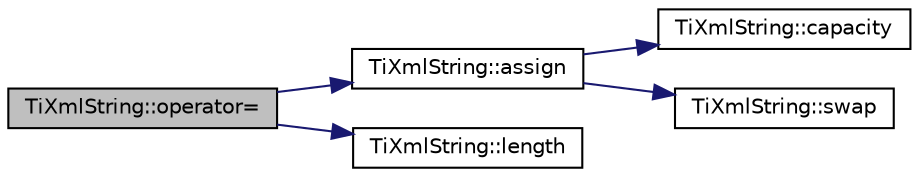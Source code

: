 digraph "TiXmlString::operator="
{
  edge [fontname="Helvetica",fontsize="10",labelfontname="Helvetica",labelfontsize="10"];
  node [fontname="Helvetica",fontsize="10",shape=record];
  rankdir="LR";
  Node1 [label="TiXmlString::operator=",height=0.2,width=0.4,color="black", fillcolor="grey75", style="filled" fontcolor="black"];
  Node1 -> Node2 [color="midnightblue",fontsize="10",style="solid"];
  Node2 [label="TiXmlString::assign",height=0.2,width=0.4,color="black", fillcolor="white", style="filled",URL="$class_ti_xml_string.html#ac72f3d9149b7812c1e6c59402014d0d5"];
  Node2 -> Node3 [color="midnightblue",fontsize="10",style="solid"];
  Node3 [label="TiXmlString::capacity",height=0.2,width=0.4,color="black", fillcolor="white", style="filled",URL="$class_ti_xml_string.html#a76e4d6aba7845f4cf9c02332a5fbf916"];
  Node2 -> Node4 [color="midnightblue",fontsize="10",style="solid"];
  Node4 [label="TiXmlString::swap",height=0.2,width=0.4,color="black", fillcolor="white", style="filled",URL="$class_ti_xml_string.html#aa392cbc180752a79f007f4f9280c7762"];
  Node1 -> Node5 [color="midnightblue",fontsize="10",style="solid"];
  Node5 [label="TiXmlString::length",height=0.2,width=0.4,color="black", fillcolor="white", style="filled",URL="$class_ti_xml_string.html#a3202f27d139a3fac79205f1f3c707727"];
}
